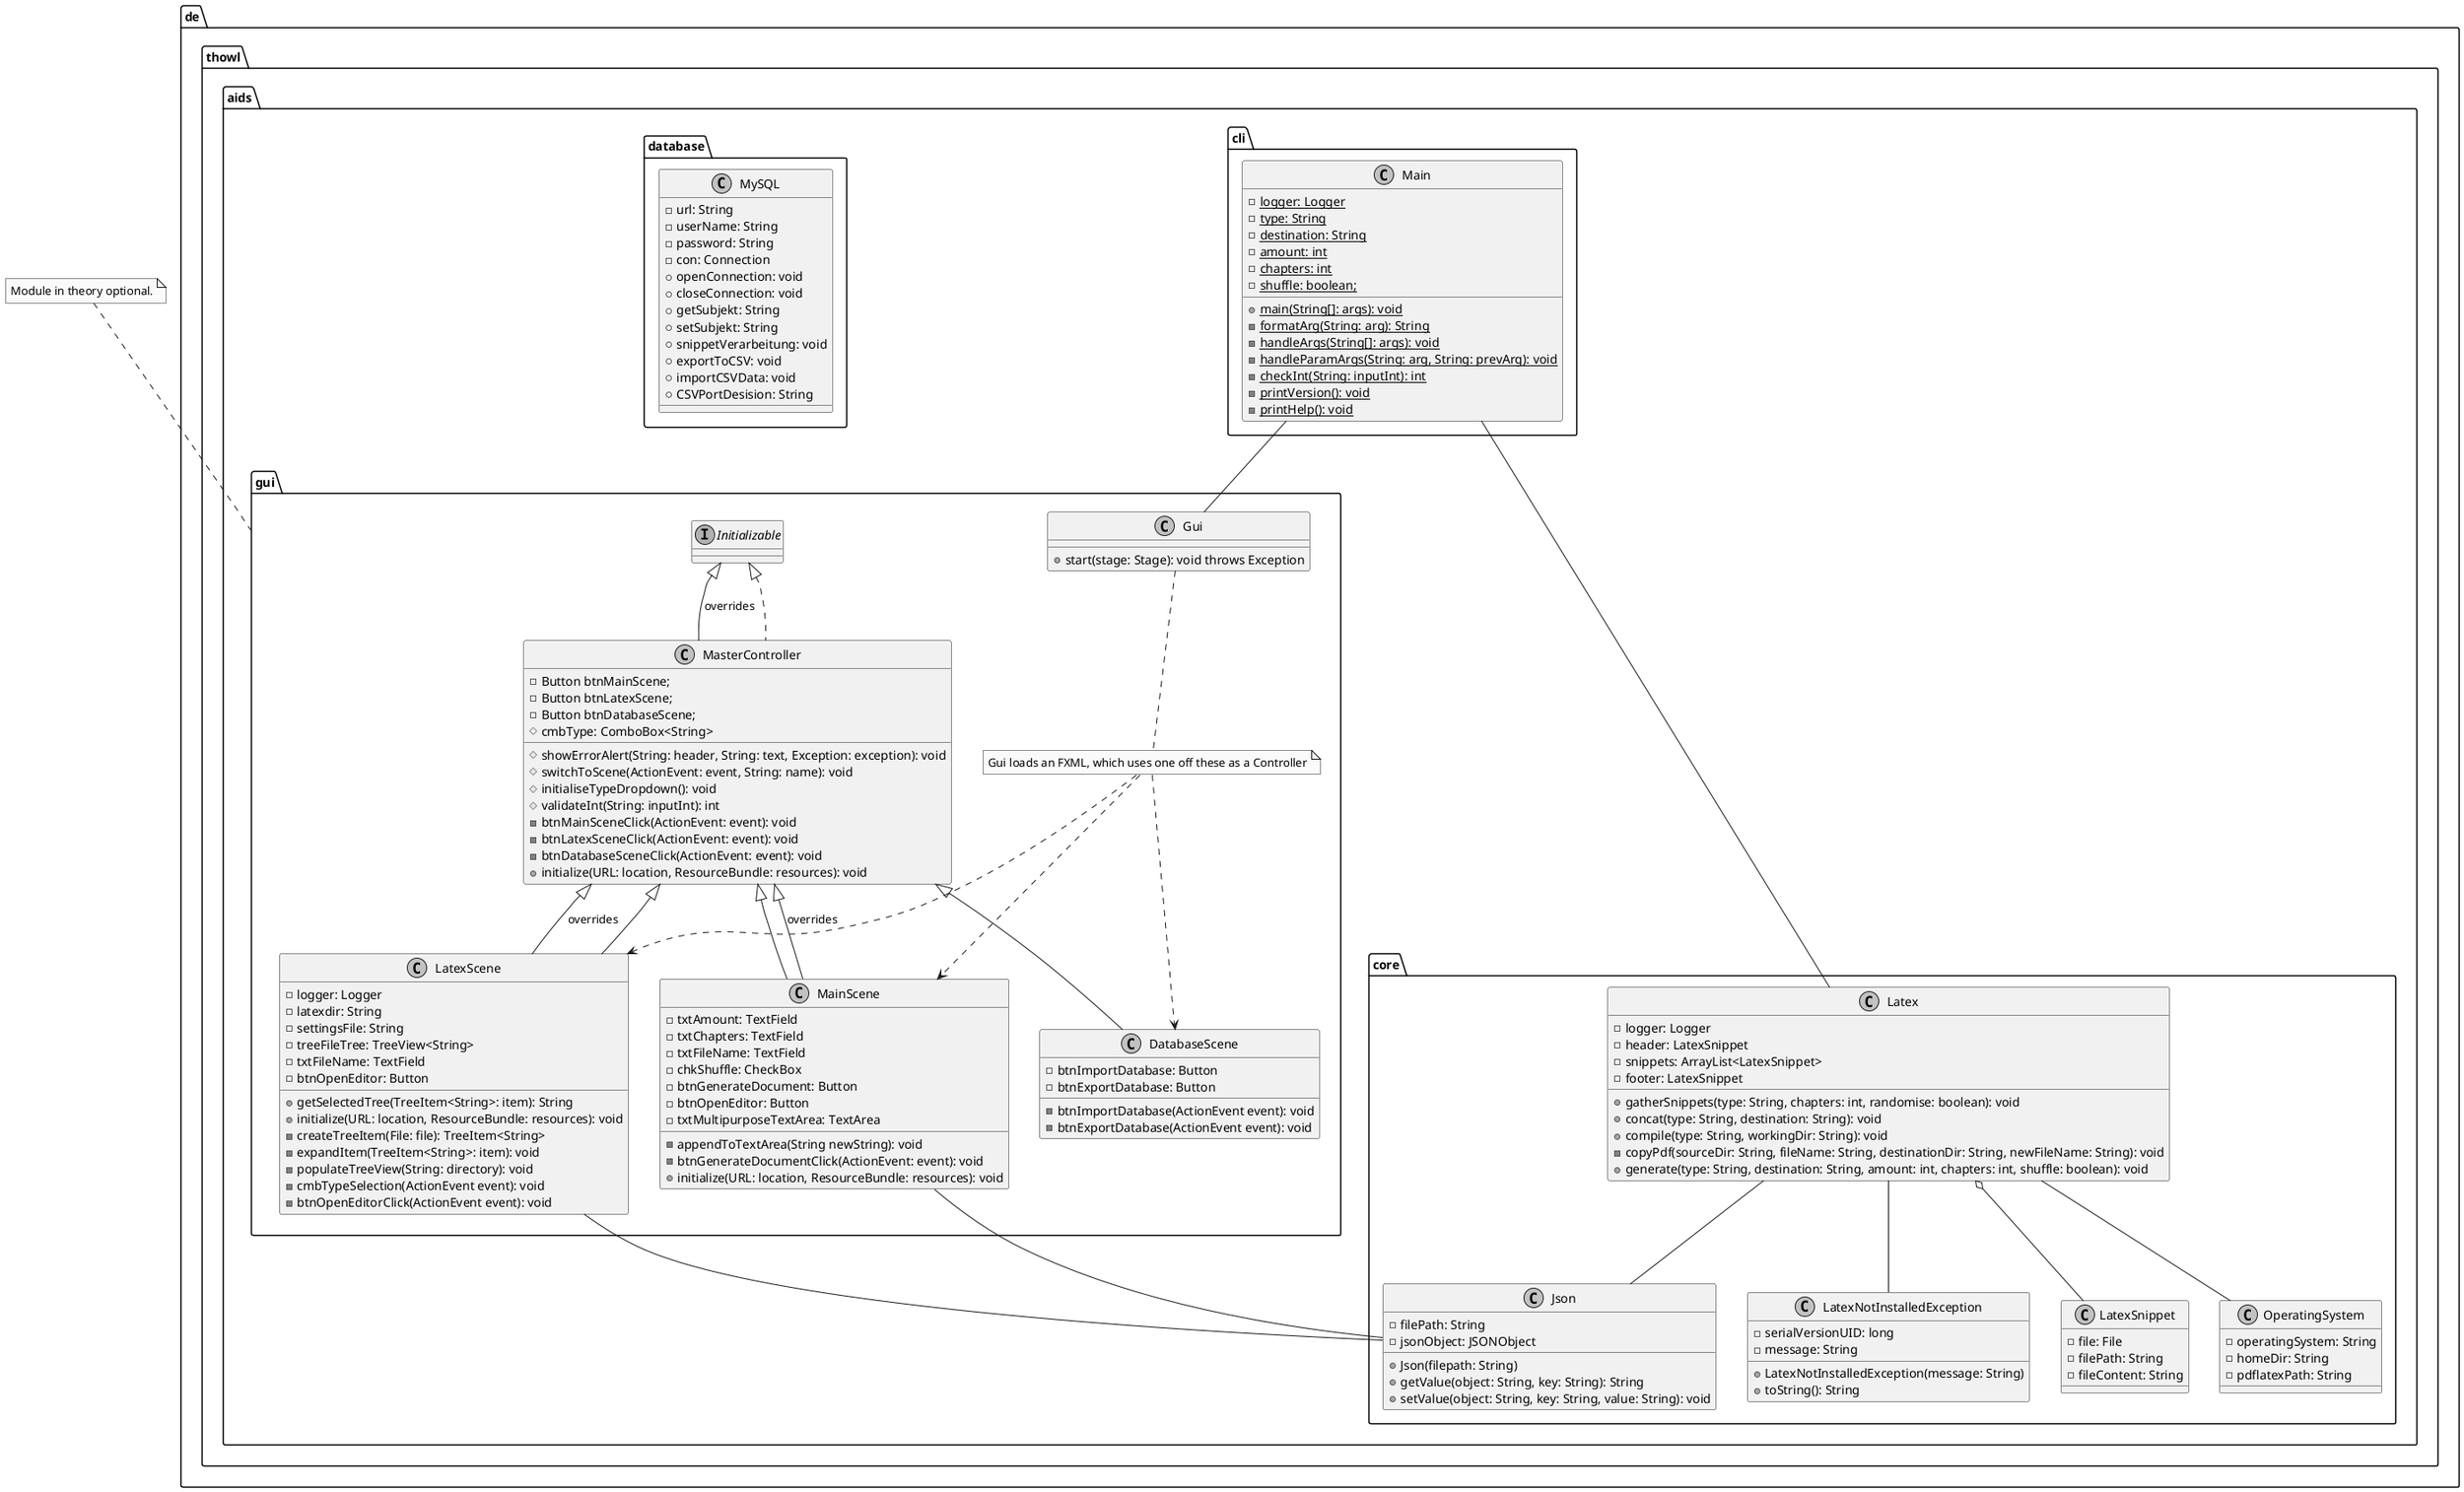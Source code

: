 @startuml aids

skinparam monochrome true

de.thowl.aids.cli.Main -- de.thowl.aids.gui.Gui
de.thowl.aids.cli.Main -- de.thowl.aids.core.Latex
de.thowl.aids.gui.MainScene -- de.thowl.aids.core.Json
de.thowl.aids.gui.LatexScene -- de.thowl.aids.core.Json

package de.thowl.aids.cli {
	class Main {
		- {static} logger: Logger
		- {static} type: String
		- {static} destination: String
		- {static} amount: int
		- {static} chapters: int
		- {static} shuffle: boolean;
		+ {static} main(String[]: args): void
		- {static} formatArg(String: arg): String
		- {static} handleArgs(String[]: args): void
		- {static} handleParamArgs(String: arg, String: prevArg): void
		- {static} checkInt(String: inputInt): int
		- {static} printVersion(): void
		- {static} printHelp(): void
	}
}

package de.thowl.aids.core {
	class Latex {
		- logger: Logger
		- header: LatexSnippet
		- snippets: ArrayList<LatexSnippet>
		- footer: LatexSnippet
		+ gatherSnippets(type: String, chapters: int, randomise: boolean): void
		+ concat(type: String, destination: String): void
		+ compile(type: String, workingDir: String): void
		- copyPdf(sourceDir: String, fileName: String, destinationDir: String, newFileName: String): void
		+ generate(type: String, destination: String, amount: int, chapters: int, shuffle: boolean): void
	}

	Latex o-- LatexSnippet 
	Latex -- OperatingSystem
	Latex -- Json
	Latex -- LatexNotInstalledException

	class OperatingSystem {
		- operatingSystem: String
		- homeDir: String
		- pdflatexPath: String
	}

	class Json {
		- filePath: String
		- jsonObject: JSONObject
		+ Json(filepath: String)
		+ getValue(object: String, key: String): String
		+ setValue(object: String, key: String, value: String): void
	}

	class LatexNotInstalledException {
		- serialVersionUID: long
		- message: String
		+ LatexNotInstalledException(message: String)
		+ toString(): String
	}

	class LatexSnippet {
		- file: File
		- filePath: String
		- fileContent: String
	}

}

note top of de.thowl.aids.gui : Module in theory optional.
package de.thowl.aids.gui {
	class Gui {
		+ start(stage: Stage): void throws Exception
	}

	note "Gui loads an FXML, which uses one off these as a Controller" as N1
	Gui .. N1
	N1 ..> de.thowl.aids.gui.MainScene
	N1 ..> de.thowl.aids.gui.LatexScene
	N1 ..> de.thowl.aids.gui.DatabaseScene

	class MasterController implements Initializable{
	        - Button btnMainScene;
	        - Button btnLatexScene;
	        - Button btnDatabaseScene;
	        # cmbType: ComboBox<String>
	        # showErrorAlert(String: header, String: text, Exception: exception): void
	        # switchToScene(ActionEvent: event, String: name): void
	        # initialiseTypeDropdown(): void
	        # validateInt(String: inputInt): int
	        - btnMainSceneClick(ActionEvent: event): void
	        - btnLatexSceneClick(ActionEvent: event): void
	        - btnDatabaseSceneClick(ActionEvent: event): void
	        + initialize(URL: location, ResourceBundle: resources): void
	}

	class MainScene extends MasterController {
	        - txtAmount: TextField
	        - txtChapters: TextField
	        - txtFileName: TextField
	        - chkShuffle: CheckBox
	        - btnGenerateDocument: Button
	        - btnOpenEditor: Button
	        - txtMultipurposeTextArea: TextArea
	        - appendToTextArea(String newString): void
	        - btnGenerateDocumentClick(ActionEvent: event): void
	        + initialize(URL: location, ResourceBundle: resources): void
	}

	class LatexScene extends MasterController {
	        - logger: Logger
	        - latexdir: String
	        - settingsFile: String
	        - treeFileTree: TreeView<String>
	        - txtFileName: TextField
	        - btnOpenEditor: Button
	        + getSelectedTree(TreeItem<String>: item): String
	        + initialize(URL: location, ResourceBundle: resources): void
	        - createTreeItem(File: file): TreeItem<String>
	        - expandItem(TreeItem<String>: item): void
	        - populateTreeView(String: directory): void
	        - cmbTypeSelection(ActionEvent event): void
	        - btnOpenEditorClick(ActionEvent event): void
      	}

        class DatabaseScene extends MasterController {
	        - btnImportDatabase: Button
	        - btnExportDatabase: Button
	        - btnImportDatabase(ActionEvent event): void
	        - btnExportDatabase(ActionEvent event): void
	}

        Initializable <|-- MasterController : overrides
        MasterController <|-- MainScene : overrides
        MasterController <|-- LatexScene : overrides
        
}

package de.thowl.aids.database {
        class MySQL{
                - url: String
                - userName: String
                - password: String
                - con: Connection
                + openConnection: void
                + closeConnection: void
                + getSubjekt: String
                + setSubjekt: String
				        + snippetVerarbeitung: void
				        + exportToCSV: void
				        + importCSVData: void
				        + CSVPortDesision: String
        }
}

@enduml
